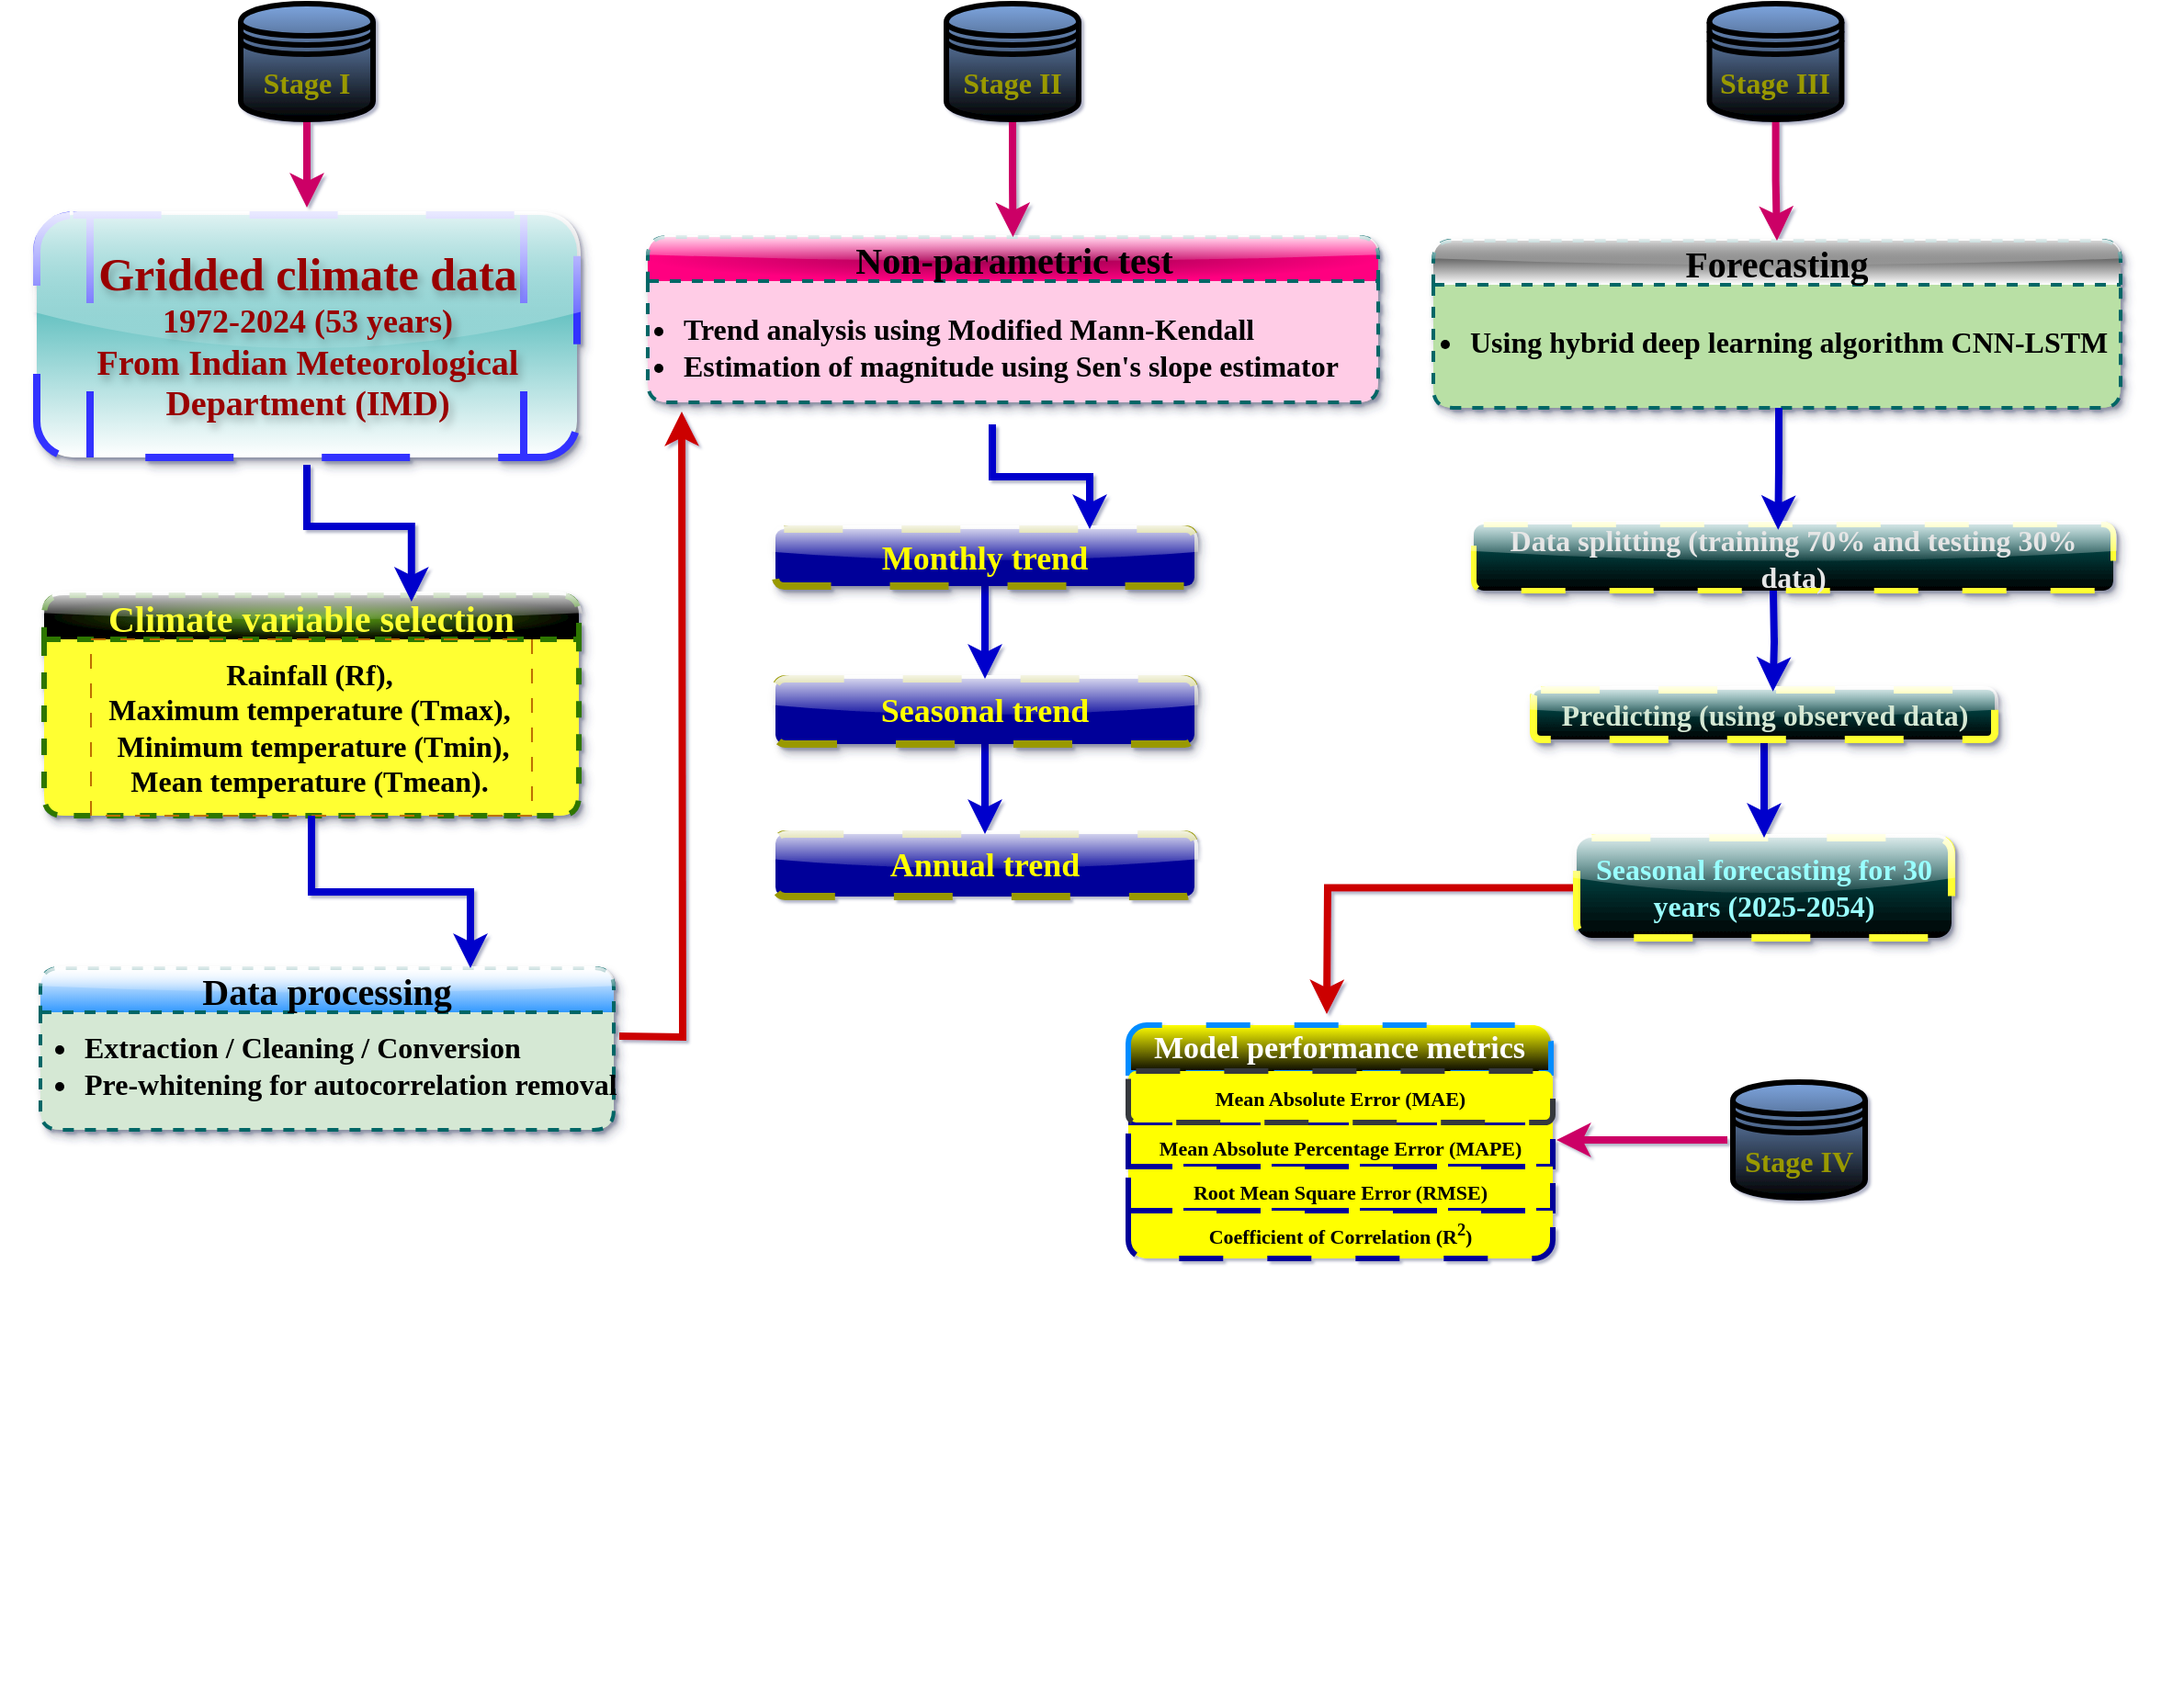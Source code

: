 <mxfile version="26.1.1">
  <diagram id="C5RBs43oDa-KdzZeNtuy" name="Page-1">
    <mxGraphModel dx="4642" dy="1910" grid="1" gridSize="12" guides="1" tooltips="1" connect="1" arrows="1" fold="1" page="1" pageScale="1" pageWidth="1169" pageHeight="827" background="#ffffff" math="1" shadow="1">
      <root>
        <mxCell id="WIyWlLk6GJQsqaUBKTNV-0" />
        <mxCell id="WIyWlLk6GJQsqaUBKTNV-1" parent="WIyWlLk6GJQsqaUBKTNV-0" />
        <mxCell id="WIyWlLk6GJQsqaUBKTNV-2" value="" style="rounded=0;html=1;jettySize=auto;orthogonalLoop=1;fontSize=11;endArrow=block;endFill=0;endSize=8;strokeWidth=1;shadow=0;labelBackgroundColor=none;edgeStyle=orthogonalEdgeStyle;" parent="WIyWlLk6GJQsqaUBKTNV-1" edge="1">
          <mxGeometry relative="1" as="geometry">
            <mxPoint x="220" y="170" as="targetPoint" />
          </mxGeometry>
        </mxCell>
        <mxCell id="WIyWlLk6GJQsqaUBKTNV-4" value="Yes" style="rounded=0;html=1;jettySize=auto;orthogonalLoop=1;fontSize=11;endArrow=block;endFill=0;endSize=8;strokeWidth=1;shadow=0;labelBackgroundColor=none;edgeStyle=orthogonalEdgeStyle;" parent="WIyWlLk6GJQsqaUBKTNV-1" edge="1">
          <mxGeometry y="20" relative="1" as="geometry">
            <mxPoint as="offset" />
            <mxPoint x="220" y="250" as="sourcePoint" />
          </mxGeometry>
        </mxCell>
        <mxCell id="WIyWlLk6GJQsqaUBKTNV-5" value="No" style="edgeStyle=orthogonalEdgeStyle;rounded=0;html=1;jettySize=auto;orthogonalLoop=1;fontSize=11;endArrow=block;endFill=0;endSize=8;strokeWidth=1;shadow=0;labelBackgroundColor=none;" parent="WIyWlLk6GJQsqaUBKTNV-1" edge="1">
          <mxGeometry y="10" relative="1" as="geometry">
            <mxPoint as="offset" />
            <mxPoint x="270" y="210" as="sourcePoint" />
          </mxGeometry>
        </mxCell>
        <mxCell id="WIyWlLk6GJQsqaUBKTNV-8" value="No" style="rounded=0;html=1;jettySize=auto;orthogonalLoop=1;fontSize=11;endArrow=block;endFill=0;endSize=8;strokeWidth=1;shadow=0;labelBackgroundColor=none;edgeStyle=orthogonalEdgeStyle;" parent="WIyWlLk6GJQsqaUBKTNV-1" edge="1">
          <mxGeometry x="0.333" y="20" relative="1" as="geometry">
            <mxPoint as="offset" />
            <mxPoint x="220" y="370" as="sourcePoint" />
          </mxGeometry>
        </mxCell>
        <mxCell id="WIyWlLk6GJQsqaUBKTNV-9" value="Yes" style="edgeStyle=orthogonalEdgeStyle;rounded=0;html=1;jettySize=auto;orthogonalLoop=1;fontSize=11;endArrow=block;endFill=0;endSize=8;strokeWidth=1;shadow=0;labelBackgroundColor=none;" parent="WIyWlLk6GJQsqaUBKTNV-1" edge="1">
          <mxGeometry y="10" relative="1" as="geometry">
            <mxPoint as="offset" />
            <mxPoint x="320" y="330" as="targetPoint" />
          </mxGeometry>
        </mxCell>
        <mxCell id="UrOnI7uU73F_u0JW5zdo-0" value="&lt;font style=&quot;color: rgb(255, 255, 51); font-size: 20px;&quot;&gt;Climate variable selection&lt;/font&gt;" style="swimlane;whiteSpace=wrap;html=1;startSize=24;fillStyle=auto;fillColor=#60a917;fontColor=#ffffff;strokeColor=#2D7600;gradientColor=default;swimlaneFillColor=light-dark(#FFFF33,#00A200);rounded=1;shadow=1;glass=1;swimlaneLine=1;gradientDirection=radial;strokeWidth=3;dashed=1;fontFamily=Garamond;" parent="WIyWlLk6GJQsqaUBKTNV-1" vertex="1">
          <mxGeometry x="22" y="384" width="291" height="120" as="geometry">
            <mxRectangle x="510" y="60" width="130" height="30" as="alternateBounds" />
          </mxGeometry>
        </mxCell>
        <mxCell id="F0146wAJavmaQIr5UsxC-5" value="&lt;font face=&quot;Garamond&quot;&gt;&lt;b style=&quot;&quot;&gt;Rainfall (Rf),&amp;nbsp;&lt;/b&gt;&lt;/font&gt;&lt;div&gt;&lt;font face=&quot;Garamond&quot;&gt;&lt;b&gt;Maximum temperature (Tmax),&amp;nbsp;&lt;/b&gt;&lt;/font&gt;&lt;div&gt;&lt;font face=&quot;Garamond&quot;&gt;&lt;b style=&quot;&quot;&gt;Minimum temperature (Tmin),&lt;/b&gt;&lt;/font&gt;&lt;/div&gt;&lt;div&gt;&lt;font face=&quot;Garamond&quot;&gt;&lt;b style=&quot;&quot;&gt;Mean temperature (Tmean).&amp;nbsp;&lt;/b&gt;&lt;/font&gt;&lt;/div&gt;&lt;/div&gt;" style="text;html=1;align=center;verticalAlign=middle;resizable=0;points=[];autosize=1;strokeColor=#BD7000;fillColor=none;fontSize=16;dashed=1;dashPattern=8 8;fontColor=#000000;" parent="UrOnI7uU73F_u0JW5zdo-0" vertex="1">
          <mxGeometry x="25.5" y="24" width="240" height="96" as="geometry" />
        </mxCell>
        <mxCell id="UrOnI7uU73F_u0JW5zdo-12" style="edgeStyle=none;curved=1;rounded=0;orthogonalLoop=1;jettySize=auto;html=1;exitX=0.75;exitY=0;exitDx=0;exitDy=0;fontSize=12;startSize=8;endSize=8;" parent="WIyWlLk6GJQsqaUBKTNV-1" edge="1">
          <mxGeometry relative="1" as="geometry">
            <mxPoint x="183.5" y="930" as="sourcePoint" />
            <mxPoint x="183.5" y="930" as="targetPoint" />
          </mxGeometry>
        </mxCell>
        <mxCell id="UrOnI7uU73F_u0JW5zdo-17" value="&lt;font face=&quot;Garamond&quot; style=&quot;font-size: 20px;&quot;&gt;Data processing&lt;/font&gt;" style="swimlane;whiteSpace=wrap;html=1;startSize=24;fillStyle=solid;gradientColor=#3399FF;swimlaneFillColor=#D5E8D4;strokeColor=#006666;dashed=1;strokeWidth=2;rounded=1;shadow=1;glass=1;" parent="WIyWlLk6GJQsqaUBKTNV-1" vertex="1">
          <mxGeometry x="20" y="587" width="312" height="88" as="geometry">
            <mxRectangle x="510" y="60" width="130" height="30" as="alternateBounds" />
          </mxGeometry>
        </mxCell>
        <mxCell id="z_O7BqnWDiYaL66tDtSz-41" style="edgeStyle=orthogonalEdgeStyle;rounded=0;orthogonalLoop=1;jettySize=auto;html=1;strokeColor=#CC0000;strokeWidth=4;" edge="1" parent="UrOnI7uU73F_u0JW5zdo-17">
          <mxGeometry relative="1" as="geometry">
            <mxPoint x="349" y="-303" as="targetPoint" />
            <mxPoint x="315" y="37" as="sourcePoint" />
          </mxGeometry>
        </mxCell>
        <mxCell id="UrOnI7uU73F_u0JW5zdo-35" value="&lt;ul&gt;&lt;li&gt;&lt;font face=&quot;Garamond&quot;&gt;&lt;b style=&quot;&quot;&gt;Extraction /&amp;nbsp;&lt;span style=&quot;color: light-dark(rgb(0, 0, 0), rgb(255, 255, 255));&quot;&gt;Cleaning /&amp;nbsp;&lt;/span&gt;&lt;span style=&quot;color: light-dark(rgb(0, 0, 0), rgb(255, 255, 255));&quot;&gt;Conversion&lt;/span&gt;&lt;/b&gt;&lt;/font&gt;&lt;/li&gt;&lt;li&gt;&lt;font face=&quot;Garamond&quot;&gt;&lt;b style=&quot;&quot;&gt;&lt;span style=&quot;color: light-dark(rgb(0, 0, 0), rgb(255, 255, 255));&quot;&gt;Pre-whitening for autocorrelation removal&lt;/span&gt;&lt;/b&gt;&lt;/font&gt;&lt;/li&gt;&lt;/ul&gt;" style="text;html=1;align=left;verticalAlign=middle;resizable=0;points=[];autosize=1;strokeColor=default;fillColor=none;fontSize=16;strokeWidth=0;rounded=1;glass=1;shadow=1;dashed=1;sketch=1;curveFitting=1;jiggle=2;labelBackgroundColor=none;labelBorderColor=none;textShadow=0;opacity=0;" parent="UrOnI7uU73F_u0JW5zdo-17" vertex="1">
          <mxGeometry x="-18" y="11" width="348" height="84" as="geometry" />
        </mxCell>
        <mxCell id="UrOnI7uU73F_u0JW5zdo-19" value="&lt;font style=&quot;color: rgb(153, 0, 0);&quot; face=&quot;Garamond&quot;&gt;&lt;b style=&quot;&quot;&gt;&lt;font style=&quot;font-size: 25px;&quot;&gt;Gridded climate data&lt;/font&gt;&lt;br&gt;&lt;font style=&quot;font-size: 18px;&quot;&gt;1972-2024 (53 years)&lt;/font&gt;&lt;br&gt;&lt;font style=&quot;font-size: 19px;&quot;&gt;From Indian Meteorological Department (IMD)&lt;/font&gt;&lt;/b&gt;&lt;/font&gt;" style="shape=process;backgroundOutline=1;fillColor=default;rounded=1;glass=1;shadow=1;strokeColor=#3333FF;gradientColor=#009999;fontColor=light-dark(#000099,#DADAFF);fontStyle=0;labelBackgroundColor=none;labelBorderColor=none;textShadow=1;whiteSpace=wrap;html=1;gradientDirection=north;strokeWidth=4;perimeterSpacing=4;dashed=1;dashPattern=12 12;" parent="WIyWlLk6GJQsqaUBKTNV-1" vertex="1">
          <mxGeometry x="18" y="177" width="294" height="132" as="geometry" />
        </mxCell>
        <mxCell id="UrOnI7uU73F_u0JW5zdo-31" style="edgeStyle=none;curved=1;rounded=0;orthogonalLoop=1;jettySize=auto;html=1;entryX=0.5;entryY=0;entryDx=0;entryDy=0;fontSize=12;startSize=8;endSize=8;" parent="WIyWlLk6GJQsqaUBKTNV-1" edge="1">
          <mxGeometry relative="1" as="geometry">
            <mxPoint x="482" y="804" as="sourcePoint" />
          </mxGeometry>
        </mxCell>
        <mxCell id="UrOnI7uU73F_u0JW5zdo-41" value="&lt;div&gt;&lt;span style=&quot;font-size: 13px;&quot;&gt;&lt;br&gt;&lt;/span&gt;&lt;/div&gt;" style="text;html=1;align=left;verticalAlign=middle;resizable=0;points=[];autosize=1;strokeColor=none;fillColor=none;fontSize=16;" parent="WIyWlLk6GJQsqaUBKTNV-1" vertex="1">
          <mxGeometry x="312" y="940.5" width="24" height="36" as="geometry" />
        </mxCell>
        <mxCell id="F0146wAJavmaQIr5UsxC-14" value="&lt;font face=&quot;Garamond&quot;&gt;&lt;span style=&quot;font-size: 20px;&quot;&gt;Non-parametric test&lt;/span&gt;&lt;/font&gt;" style="swimlane;whiteSpace=wrap;html=1;startSize=24;fillStyle=solid;gradientColor=#FF0080;swimlaneFillColor=#FFCCE6;strokeColor=#006666;dashed=1;strokeWidth=2;rounded=1;shadow=1;glass=1;fillColor=#99004D;gradientDirection=radial;" parent="WIyWlLk6GJQsqaUBKTNV-1" vertex="1">
          <mxGeometry x="350.5" y="189" width="397.5" height="90" as="geometry">
            <mxRectangle x="510" y="60" width="130" height="30" as="alternateBounds" />
          </mxGeometry>
        </mxCell>
        <mxCell id="F0146wAJavmaQIr5UsxC-15" value="&lt;ul&gt;&lt;li&gt;&lt;b style=&quot;&quot;&gt;&lt;font face=&quot;Garamond&quot;&gt;Trend analysis using Modified Mann-Kendall&lt;/font&gt;&lt;/b&gt;&lt;/li&gt;&lt;li&gt;&lt;b style=&quot;&quot;&gt;&lt;font face=&quot;Garamond&quot;&gt;Estimation of magnitude using Sen&#39;s slope&amp;nbsp;&lt;/font&gt;&lt;/b&gt;&lt;b style=&quot;background-color: transparent; color: light-dark(rgb(0, 0, 0), rgb(255, 255, 255));&quot;&gt;&lt;font face=&quot;Garamond&quot;&gt;estimator&lt;/font&gt;&lt;/b&gt;&lt;/li&gt;&lt;/ul&gt;" style="text;html=1;align=left;verticalAlign=middle;resizable=0;points=[];autosize=1;strokeColor=default;fillColor=none;fontSize=16;strokeWidth=0;rounded=1;glass=1;shadow=1;dashed=1;sketch=1;curveFitting=1;jiggle=2;dashPattern=1 4;opacity=0;arcSize=11;" parent="F0146wAJavmaQIr5UsxC-14" vertex="1">
          <mxGeometry x="-22.5" y="18" width="420" height="84" as="geometry" />
        </mxCell>
        <mxCell id="F0146wAJavmaQIr5UsxC-16" value="&lt;font face=&quot;Garamond&quot;&gt;&lt;span style=&quot;font-size: 20px;&quot;&gt;Forecasting&lt;/span&gt;&lt;/font&gt;" style="swimlane;whiteSpace=wrap;html=1;startSize=24;fillStyle=solid;gradientColor=default;swimlaneFillColor=#B9E0A5;strokeColor=#006666;dashed=1;strokeWidth=2;rounded=1;shadow=1;glass=1;fillColor=default;gradientDirection=north;" parent="WIyWlLk6GJQsqaUBKTNV-1" vertex="1">
          <mxGeometry x="778" y="191" width="374" height="91" as="geometry">
            <mxRectangle x="510" y="60" width="130" height="30" as="alternateBounds" />
          </mxGeometry>
        </mxCell>
        <mxCell id="F0146wAJavmaQIr5UsxC-17" value="&lt;ul&gt;&lt;li&gt;&lt;b style=&quot;&quot;&gt;&lt;font face=&quot;Garamond&quot;&gt;Using hybrid deep learning algorithm CNN-LSTM&lt;/font&gt;&lt;/b&gt;&lt;/li&gt;&lt;/ul&gt;" style="text;html=1;align=left;verticalAlign=middle;resizable=0;points=[];autosize=1;strokeColor=#FF66FF;fillColor=none;fontSize=16;strokeWidth=0;rounded=1;glass=1;shadow=1;dashed=1;sketch=1;curveFitting=1;jiggle=2;opacity=0;" parent="F0146wAJavmaQIr5UsxC-16" vertex="1">
          <mxGeometry x="-22" y="19" width="420" height="72" as="geometry" />
        </mxCell>
        <mxCell id="F0146wAJavmaQIr5UsxC-18" value="&lt;font style=&quot;color: rgb(255, 255, 0); font-size: 18px;&quot; face=&quot;Garamond&quot;&gt;&lt;b style=&quot;&quot;&gt;Annual trend&lt;/b&gt;&lt;/font&gt;" style="rounded=1;whiteSpace=wrap;html=1;strokeColor=#999900;fillColor=#000099;glass=1;strokeWidth=4;dashed=1;dashPattern=8 8;" parent="WIyWlLk6GJQsqaUBKTNV-1" vertex="1">
          <mxGeometry x="420" y="514" width="228" height="34" as="geometry" />
        </mxCell>
        <mxCell id="z_O7BqnWDiYaL66tDtSz-36" style="edgeStyle=orthogonalEdgeStyle;rounded=0;orthogonalLoop=1;jettySize=auto;html=1;entryX=0.5;entryY=0;entryDx=0;entryDy=0;strokeWidth=4;strokeColor=#0000CC;" edge="1" parent="WIyWlLk6GJQsqaUBKTNV-1" source="F0146wAJavmaQIr5UsxC-19" target="F0146wAJavmaQIr5UsxC-18">
          <mxGeometry relative="1" as="geometry" />
        </mxCell>
        <mxCell id="F0146wAJavmaQIr5UsxC-19" value="&lt;font style=&quot;color: rgb(255, 255, 0); font-size: 18px;&quot; face=&quot;Garamond&quot;&gt;&lt;b style=&quot;&quot;&gt;Seasonal trend&lt;/b&gt;&lt;/font&gt;" style="rounded=1;whiteSpace=wrap;html=1;fillStyle=solid;fillColor=#000099;dashed=1;dashPattern=8 8;strokeColor=#999900;strokeWidth=4;glass=1;shadow=1;" parent="WIyWlLk6GJQsqaUBKTNV-1" vertex="1">
          <mxGeometry x="420" y="429.5" width="228" height="35.5" as="geometry" />
        </mxCell>
        <mxCell id="z_O7BqnWDiYaL66tDtSz-35" style="edgeStyle=orthogonalEdgeStyle;rounded=0;orthogonalLoop=1;jettySize=auto;html=1;entryX=0.5;entryY=0;entryDx=0;entryDy=0;strokeWidth=4;strokeColor=#0000CC;" edge="1" parent="WIyWlLk6GJQsqaUBKTNV-1" source="F0146wAJavmaQIr5UsxC-20" target="F0146wAJavmaQIr5UsxC-19">
          <mxGeometry relative="1" as="geometry" />
        </mxCell>
        <mxCell id="F0146wAJavmaQIr5UsxC-20" value="&lt;font style=&quot;font-size: 18px;&quot; face=&quot;Garamond&quot;&gt;&lt;b style=&quot;&quot;&gt;Monthly trend&lt;/b&gt;&lt;/font&gt;" style="rounded=1;whiteSpace=wrap;html=1;fontColor=#FFFF00;labelBackgroundColor=none;fillStyle=solid;fillColor=#000099;strokeWidth=4;strokeColor=#999900;dashed=1;dashPattern=8 8;shadow=1;glass=1;" parent="WIyWlLk6GJQsqaUBKTNV-1" vertex="1">
          <mxGeometry x="420" y="348" width="228" height="31" as="geometry" />
        </mxCell>
        <mxCell id="z_O7BqnWDiYaL66tDtSz-14" style="edgeStyle=orthogonalEdgeStyle;rounded=0;orthogonalLoop=1;jettySize=auto;html=1;strokeColor=#CC0000;strokeWidth=4;" edge="1" parent="WIyWlLk6GJQsqaUBKTNV-1" source="F0146wAJavmaQIr5UsxC-21">
          <mxGeometry relative="1" as="geometry">
            <mxPoint x="720" y="612" as="targetPoint" />
          </mxGeometry>
        </mxCell>
        <mxCell id="F0146wAJavmaQIr5UsxC-21" value="&lt;font style=&quot;color: rgb(153, 255, 255);&quot; face=&quot;Garamond&quot;&gt;&lt;span style=&quot;font-size: 16px;&quot;&gt;&lt;b style=&quot;&quot;&gt;Seasonal forecasting for 30 years (2025-2054)&lt;/b&gt;&lt;/span&gt;&lt;/font&gt;" style="rounded=1;whiteSpace=wrap;html=1;fillColor=#006666;glass=1;shadow=1;strokeColor=#FFFF33;dashed=1;dashPattern=8 8;strokeWidth=4;gradientColor=default;" parent="WIyWlLk6GJQsqaUBKTNV-1" vertex="1">
          <mxGeometry x="856" y="516" width="204" height="54.5" as="geometry" />
        </mxCell>
        <mxCell id="z_O7BqnWDiYaL66tDtSz-39" style="edgeStyle=orthogonalEdgeStyle;rounded=0;orthogonalLoop=1;jettySize=auto;html=1;entryX=0.5;entryY=0;entryDx=0;entryDy=0;strokeWidth=4;strokeColor=#0000CC;" edge="1" parent="WIyWlLk6GJQsqaUBKTNV-1" source="F0146wAJavmaQIr5UsxC-22" target="F0146wAJavmaQIr5UsxC-21">
          <mxGeometry relative="1" as="geometry" />
        </mxCell>
        <mxCell id="F0146wAJavmaQIr5UsxC-22" value="&lt;font style=&quot;color: rgb(213, 232, 212);&quot; face=&quot;Garamond&quot;&gt;&lt;span style=&quot;font-size: 16px;&quot;&gt;&lt;b style=&quot;&quot;&gt;Predicting (using observed data)&lt;/b&gt;&lt;/span&gt;&lt;/font&gt;" style="rounded=1;whiteSpace=wrap;html=1;fillColor=#006666;glass=1;shadow=1;dashed=1;dashPattern=8 8;strokeWidth=4;strokeColor=#FFFF33;gradientColor=default;" parent="WIyWlLk6GJQsqaUBKTNV-1" vertex="1">
          <mxGeometry x="832.5" y="435.5" width="251" height="27" as="geometry" />
        </mxCell>
        <mxCell id="F0146wAJavmaQIr5UsxC-23" value="&lt;font style=&quot;color: rgb(230, 230, 230);&quot; face=&quot;Garamond&quot;&gt;&lt;span style=&quot;font-size: 16px;&quot;&gt;&lt;b style=&quot;&quot;&gt;Data splitting (training 70% and testing 30% data)&lt;/b&gt;&lt;/span&gt;&lt;/font&gt;" style="rounded=1;whiteSpace=wrap;html=1;fillColor=#006666;glass=1;dashed=1;dashPattern=8 8;strokeColor=#FFFF33;strokeWidth=3;shadow=1;gradientColor=default;" parent="WIyWlLk6GJQsqaUBKTNV-1" vertex="1">
          <mxGeometry x="800" y="345.5" width="348" height="36" as="geometry" />
        </mxCell>
        <mxCell id="F0146wAJavmaQIr5UsxC-27" value="&#xa;&lt;b style=&quot;forced-color-adjust: none; color: rgb(0, 0, 0); font-family: Garamond; font-style: normal; font-variant-ligatures: normal; font-variant-caps: normal; letter-spacing: normal; orphans: 2; text-align: center; text-indent: 0px; text-transform: none; widows: 2; word-spacing: 0px; -webkit-text-stroke-width: 0px; white-space: normal; background-color: rgb(251, 251, 251); text-decoration-thickness: initial; text-decoration-style: initial; text-decoration-color: initial;&quot;&gt;Mean Absolute Error (MAE)&lt;/b&gt;&#xa;&#xa;" style="swimlane;shape=mxgraph.bootstrap.anchor;strokeColor=#000099;fillColor=#FFFF00;fontColor=#666666;fontStyle=0;childLayout=stackLayout;horizontal=1;startSize=0;horizontalStack=0;resizeParent=1;resizeParentMax=0;resizeLast=0;collapsible=0;marginBottom=0;whiteSpace=wrap;html=1;dashed=1;dashPattern=8 8;strokeWidth=4;gradientColor=default;shadow=0;fontSize=11;" parent="WIyWlLk6GJQsqaUBKTNV-1" vertex="1">
          <mxGeometry x="612" y="671" width="231" height="74" as="geometry" />
        </mxCell>
        <mxCell id="F0146wAJavmaQIr5UsxC-29" value="&lt;b style=&quot;color: rgb(0, 0, 0); font-family: Garamond;&quot;&gt;&lt;font style=&quot;font-size: 11px;&quot;&gt;Mean Absolute Percentage Error (MAPE)&lt;/font&gt;&lt;/b&gt;" style="text;strokeColor=inherit;align=center;verticalAlign=middle;spacingLeft=10;spacingRight=10;overflow=hidden;points=[[0,0.5],[1,0.5]];portConstraint=eastwest;rotatable=0;whiteSpace=wrap;html=1;rSize=5;fillColor=inherit;fontColor=inherit;fontSize=17;fontStyle=1;dashed=1;dashPattern=8 8;strokeWidth=3;" parent="F0146wAJavmaQIr5UsxC-27" vertex="1">
          <mxGeometry width="231" height="24" as="geometry" />
        </mxCell>
        <mxCell id="F0146wAJavmaQIr5UsxC-30" value="&lt;b style=&quot;color: rgb(0, 0, 0); font-family: Garamond;&quot;&gt;&lt;font style=&quot;font-size: 11px;&quot;&gt;Root Mean Square Error (RMSE)&lt;/font&gt;&lt;/b&gt;" style="text;strokeColor=inherit;align=center;verticalAlign=middle;spacingLeft=10;spacingRight=10;overflow=hidden;points=[[0,0.5],[1,0.5]];portConstraint=eastwest;rotatable=0;whiteSpace=wrap;html=1;rSize=5;fillColor=inherit;fontColor=inherit;fontSize=17;fontStyle=1;dashed=1;dashPattern=8 8;strokeWidth=3;" parent="F0146wAJavmaQIr5UsxC-27" vertex="1">
          <mxGeometry y="24" width="231" height="24" as="geometry" />
        </mxCell>
        <mxCell id="F0146wAJavmaQIr5UsxC-31" value="&lt;b style=&quot;color: rgb(0, 0, 0); font-family: Garamond;&quot;&gt;&lt;font style=&quot;font-size: 11px;&quot;&gt;Coefficient of Correlation (R&lt;sup style=&quot;&quot;&gt;2&lt;/sup&gt;)&lt;/font&gt;&lt;/b&gt;" style="text;strokeColor=inherit;align=center;verticalAlign=middle;spacingLeft=10;spacingRight=10;overflow=hidden;points=[[0,0.5],[1,0.5]];portConstraint=eastwest;rotatable=0;whiteSpace=wrap;html=1;shape=mxgraph.mockup.bottomButton;rSize=10;fillColor=inherit;fontColor=inherit;fontSize=17;fontStyle=1;dashed=1;dashPattern=8 8;strokeWidth=3;" parent="F0146wAJavmaQIr5UsxC-27" vertex="1">
          <mxGeometry y="48" width="231" height="26" as="geometry" />
        </mxCell>
        <mxCell id="F0146wAJavmaQIr5UsxC-33" style="edgeStyle=none;curved=1;rounded=0;orthogonalLoop=1;jettySize=auto;html=1;entryX=0.998;entryY=0.056;entryDx=0;entryDy=0;entryPerimeter=0;fontSize=12;startSize=8;endSize=8;" parent="F0146wAJavmaQIr5UsxC-27" source="F0146wAJavmaQIr5UsxC-27" target="F0146wAJavmaQIr5UsxC-30" edge="1">
          <mxGeometry relative="1" as="geometry" />
        </mxCell>
        <mxCell id="F0146wAJavmaQIr5UsxC-28" value="&lt;font face=&quot;Garamond&quot;&gt;Model performance metrics&lt;/font&gt;" style="text;strokeColor=#008CFF;align=center;verticalAlign=middle;spacingLeft=10;spacingRight=10;overflow=hidden;points=[[0,0.5],[1,0.5]];portConstraint=eastwest;rotatable=0;whiteSpace=wrap;html=1;shape=mxgraph.mockup.topButton;rSize=10;fillColor=#FFFF00;fontColor=#ffffff;fontSize=17;fontStyle=1;gradientColor=default;dashed=1;dashPattern=8 8;strokeWidth=3;" parent="WIyWlLk6GJQsqaUBKTNV-1" vertex="1">
          <mxGeometry x="612" y="618" width="230" height="26" as="geometry" />
        </mxCell>
        <mxCell id="F0146wAJavmaQIr5UsxC-35" value="&lt;b style=&quot;color: rgb(0, 0, 0); font-family: Garamond;&quot;&gt;&lt;font style=&quot;font-size: 11px;&quot;&gt;Mean Absolute Error (MAE)&lt;/font&gt;&lt;/b&gt;" style="text;strokeColor=#36393d;align=center;verticalAlign=middle;spacingLeft=10;spacingRight=10;overflow=hidden;points=[[0,0.5],[1,0.5]];portConstraint=eastwest;rotatable=0;whiteSpace=wrap;html=1;rSize=5;fillColor=#FFFF00;fontSize=17;fontStyle=1;rounded=1;glass=0;shadow=0;dashed=1;dashPattern=8 8;strokeWidth=3;gradientColor=none;" parent="WIyWlLk6GJQsqaUBKTNV-1" vertex="1">
          <mxGeometry x="612" y="643" width="231" height="28" as="geometry" />
        </mxCell>
        <mxCell id="z_O7BqnWDiYaL66tDtSz-43" style="edgeStyle=orthogonalEdgeStyle;rounded=0;orthogonalLoop=1;jettySize=auto;html=1;strokeColor=#CC0066;strokeWidth=4;" edge="1" parent="WIyWlLk6GJQsqaUBKTNV-1" source="z_O7BqnWDiYaL66tDtSz-0" target="UrOnI7uU73F_u0JW5zdo-19">
          <mxGeometry relative="1" as="geometry" />
        </mxCell>
        <mxCell id="z_O7BqnWDiYaL66tDtSz-0" value="&lt;font face=&quot;Garamond&quot; style=&quot;font-size: 16px;&quot;&gt;&lt;b style=&quot;&quot;&gt;Stage I&lt;/b&gt;&lt;/font&gt;" style="shape=datastore;whiteSpace=wrap;html=1;fillColor=#7EA6E0;gradientColor=default;fillStyle=auto;strokeWidth=3;shadow=0;fontColor=#999900;" vertex="1" parent="WIyWlLk6GJQsqaUBKTNV-1">
          <mxGeometry x="129" y="62" width="72" height="63" as="geometry" />
        </mxCell>
        <mxCell id="z_O7BqnWDiYaL66tDtSz-47" style="edgeStyle=orthogonalEdgeStyle;rounded=0;orthogonalLoop=1;jettySize=auto;html=1;entryX=0.5;entryY=0;entryDx=0;entryDy=0;strokeColor=#CC0066;strokeWidth=4;" edge="1" parent="WIyWlLk6GJQsqaUBKTNV-1" source="z_O7BqnWDiYaL66tDtSz-1" target="F0146wAJavmaQIr5UsxC-14">
          <mxGeometry relative="1" as="geometry" />
        </mxCell>
        <mxCell id="z_O7BqnWDiYaL66tDtSz-1" value="&lt;font face=&quot;Garamond&quot; style=&quot;font-size: 16px;&quot;&gt;&lt;b style=&quot;&quot;&gt;Stage II&lt;/b&gt;&lt;/font&gt;" style="shape=datastore;whiteSpace=wrap;html=1;fillColor=#7EA6E0;gradientColor=default;fillStyle=auto;strokeWidth=3;shadow=0;fontColor=#999900;" vertex="1" parent="WIyWlLk6GJQsqaUBKTNV-1">
          <mxGeometry x="513" y="62" width="72" height="63" as="geometry" />
        </mxCell>
        <mxCell id="z_O7BqnWDiYaL66tDtSz-45" style="edgeStyle=orthogonalEdgeStyle;rounded=0;orthogonalLoop=1;jettySize=auto;html=1;entryX=0.5;entryY=0;entryDx=0;entryDy=0;strokeColor=#CC0066;strokeWidth=4;" edge="1" parent="WIyWlLk6GJQsqaUBKTNV-1" source="z_O7BqnWDiYaL66tDtSz-2" target="F0146wAJavmaQIr5UsxC-16">
          <mxGeometry relative="1" as="geometry" />
        </mxCell>
        <mxCell id="z_O7BqnWDiYaL66tDtSz-2" value="&lt;font face=&quot;Garamond&quot; style=&quot;font-size: 16px;&quot;&gt;&lt;b style=&quot;&quot;&gt;Stage III&lt;/b&gt;&lt;/font&gt;" style="shape=datastore;whiteSpace=wrap;html=1;fillColor=#7EA6E0;gradientColor=default;fillStyle=auto;strokeWidth=3;shadow=0;fontColor=#999900;" vertex="1" parent="WIyWlLk6GJQsqaUBKTNV-1">
          <mxGeometry x="928.25" y="62" width="72" height="63" as="geometry" />
        </mxCell>
        <mxCell id="z_O7BqnWDiYaL66tDtSz-13" style="edgeStyle=orthogonalEdgeStyle;rounded=0;orthogonalLoop=1;jettySize=auto;html=1;strokeWidth=4;strokeColor=#CC0066;" edge="1" parent="WIyWlLk6GJQsqaUBKTNV-1">
          <mxGeometry relative="1" as="geometry">
            <mxPoint x="845" y="680.5" as="targetPoint" />
            <mxPoint x="938" y="680.545" as="sourcePoint" />
          </mxGeometry>
        </mxCell>
        <mxCell id="z_O7BqnWDiYaL66tDtSz-3" value="&lt;font face=&quot;Garamond&quot; style=&quot;font-size: 16px;&quot;&gt;&lt;b style=&quot;&quot;&gt;Stage IV&lt;/b&gt;&lt;/font&gt;" style="shape=datastore;whiteSpace=wrap;html=1;fillColor=#7EA6E0;gradientColor=default;fillStyle=auto;strokeWidth=3;shadow=0;fontColor=#999900;" vertex="1" parent="WIyWlLk6GJQsqaUBKTNV-1">
          <mxGeometry x="941" y="649" width="72" height="63" as="geometry" />
        </mxCell>
        <mxCell id="z_O7BqnWDiYaL66tDtSz-31" style="edgeStyle=orthogonalEdgeStyle;rounded=0;orthogonalLoop=1;jettySize=auto;html=1;entryX=0.687;entryY=0.029;entryDx=0;entryDy=0;entryPerimeter=0;strokeColor=#0000CC;strokeWidth=4;" edge="1" parent="WIyWlLk6GJQsqaUBKTNV-1" source="UrOnI7uU73F_u0JW5zdo-19" target="UrOnI7uU73F_u0JW5zdo-0">
          <mxGeometry relative="1" as="geometry" />
        </mxCell>
        <mxCell id="z_O7BqnWDiYaL66tDtSz-32" style="edgeStyle=orthogonalEdgeStyle;rounded=0;orthogonalLoop=1;jettySize=auto;html=1;entryX=0.75;entryY=0;entryDx=0;entryDy=0;strokeWidth=4;strokeColor=#0000CC;" edge="1" parent="WIyWlLk6GJQsqaUBKTNV-1" source="F0146wAJavmaQIr5UsxC-15" target="F0146wAJavmaQIr5UsxC-20">
          <mxGeometry relative="1" as="geometry" />
        </mxCell>
        <mxCell id="z_O7BqnWDiYaL66tDtSz-34" style="edgeStyle=orthogonalEdgeStyle;rounded=0;orthogonalLoop=1;jettySize=auto;html=1;entryX=0.75;entryY=0;entryDx=0;entryDy=0;strokeWidth=4;strokeColor=#0000CC;" edge="1" parent="WIyWlLk6GJQsqaUBKTNV-1" source="F0146wAJavmaQIr5UsxC-5" target="UrOnI7uU73F_u0JW5zdo-17">
          <mxGeometry relative="1" as="geometry" />
        </mxCell>
        <mxCell id="z_O7BqnWDiYaL66tDtSz-48" style="edgeStyle=orthogonalEdgeStyle;rounded=0;orthogonalLoop=1;jettySize=auto;html=1;entryX=0.476;entryY=0.081;entryDx=0;entryDy=0;entryPerimeter=0;strokeWidth=4;strokeColor=#0000CC;" edge="1" parent="WIyWlLk6GJQsqaUBKTNV-1" source="F0146wAJavmaQIr5UsxC-17" target="F0146wAJavmaQIr5UsxC-23">
          <mxGeometry relative="1" as="geometry" />
        </mxCell>
        <mxCell id="z_O7BqnWDiYaL66tDtSz-50" style="edgeStyle=orthogonalEdgeStyle;rounded=0;orthogonalLoop=1;jettySize=auto;html=1;entryX=0.563;entryY=0.033;entryDx=0;entryDy=0;entryPerimeter=0;strokeWidth=4;strokeColor=#0000CC;" edge="1" parent="WIyWlLk6GJQsqaUBKTNV-1">
          <mxGeometry relative="1" as="geometry">
            <mxPoint x="963" y="381.5" as="sourcePoint" />
            <mxPoint x="962.813" y="436.391" as="targetPoint" />
          </mxGeometry>
        </mxCell>
      </root>
    </mxGraphModel>
  </diagram>
</mxfile>
